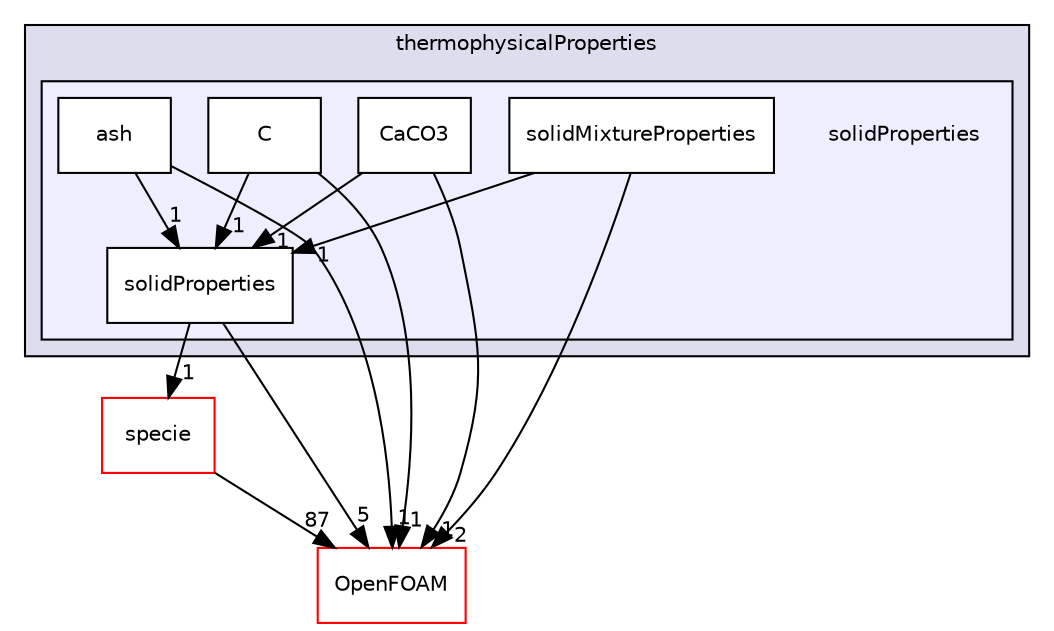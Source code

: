 digraph "src/thermophysicalModels/thermophysicalProperties/solidProperties" {
  bgcolor=transparent;
  compound=true
  node [ fontsize="10", fontname="Helvetica"];
  edge [ labelfontsize="10", labelfontname="Helvetica"];
  subgraph clusterdir_e18d608ec106eacfb005ee36ef0e1b8f {
    graph [ bgcolor="#ddddee", pencolor="black", label="thermophysicalProperties" fontname="Helvetica", fontsize="10", URL="dir_e18d608ec106eacfb005ee36ef0e1b8f.html"]
  subgraph clusterdir_b39a6ac4ad09479516bcf855a2b2036e {
    graph [ bgcolor="#eeeeff", pencolor="black", label="" URL="dir_b39a6ac4ad09479516bcf855a2b2036e.html"];
    dir_b39a6ac4ad09479516bcf855a2b2036e [shape=plaintext label="solidProperties"];
    dir_51dc991ccb25e08fe7077b4618fd67e0 [shape=box label="ash" color="black" fillcolor="white" style="filled" URL="dir_51dc991ccb25e08fe7077b4618fd67e0.html"];
    dir_f3920159ff2d74a2a5bf7842e009bbe5 [shape=box label="C" color="black" fillcolor="white" style="filled" URL="dir_f3920159ff2d74a2a5bf7842e009bbe5.html"];
    dir_5fca7559a81a7f8cd686511fae3e8f4c [shape=box label="CaCO3" color="black" fillcolor="white" style="filled" URL="dir_5fca7559a81a7f8cd686511fae3e8f4c.html"];
    dir_b7dc7db4968ce03347d6651de5e04830 [shape=box label="solidMixtureProperties" color="black" fillcolor="white" style="filled" URL="dir_b7dc7db4968ce03347d6651de5e04830.html"];
    dir_123a0f3ad548465e449e7e17d0987d4b [shape=box label="solidProperties" color="black" fillcolor="white" style="filled" URL="dir_123a0f3ad548465e449e7e17d0987d4b.html"];
  }
  }
  dir_5c4bf53b114f4c9237cd4ef0431fc9bd [shape=box label="specie" color="red" URL="dir_5c4bf53b114f4c9237cd4ef0431fc9bd.html"];
  dir_c5473ff19b20e6ec4dfe5c310b3778a8 [shape=box label="OpenFOAM" color="red" URL="dir_c5473ff19b20e6ec4dfe5c310b3778a8.html"];
  dir_5c4bf53b114f4c9237cd4ef0431fc9bd->dir_c5473ff19b20e6ec4dfe5c310b3778a8 [headlabel="87", labeldistance=1.5 headhref="dir_001228_002151.html"];
  dir_5fca7559a81a7f8cd686511fae3e8f4c->dir_c5473ff19b20e6ec4dfe5c310b3778a8 [headlabel="1", labeldistance=1.5 headhref="dir_003921_002151.html"];
  dir_5fca7559a81a7f8cd686511fae3e8f4c->dir_123a0f3ad548465e449e7e17d0987d4b [headlabel="1", labeldistance=1.5 headhref="dir_003921_003923.html"];
  dir_51dc991ccb25e08fe7077b4618fd67e0->dir_c5473ff19b20e6ec4dfe5c310b3778a8 [headlabel="1", labeldistance=1.5 headhref="dir_003919_002151.html"];
  dir_51dc991ccb25e08fe7077b4618fd67e0->dir_123a0f3ad548465e449e7e17d0987d4b [headlabel="1", labeldistance=1.5 headhref="dir_003919_003923.html"];
  dir_b7dc7db4968ce03347d6651de5e04830->dir_c5473ff19b20e6ec4dfe5c310b3778a8 [headlabel="2", labeldistance=1.5 headhref="dir_003922_002151.html"];
  dir_b7dc7db4968ce03347d6651de5e04830->dir_123a0f3ad548465e449e7e17d0987d4b [headlabel="1", labeldistance=1.5 headhref="dir_003922_003923.html"];
  dir_123a0f3ad548465e449e7e17d0987d4b->dir_5c4bf53b114f4c9237cd4ef0431fc9bd [headlabel="1", labeldistance=1.5 headhref="dir_003923_001228.html"];
  dir_123a0f3ad548465e449e7e17d0987d4b->dir_c5473ff19b20e6ec4dfe5c310b3778a8 [headlabel="5", labeldistance=1.5 headhref="dir_003923_002151.html"];
  dir_f3920159ff2d74a2a5bf7842e009bbe5->dir_c5473ff19b20e6ec4dfe5c310b3778a8 [headlabel="1", labeldistance=1.5 headhref="dir_003920_002151.html"];
  dir_f3920159ff2d74a2a5bf7842e009bbe5->dir_123a0f3ad548465e449e7e17d0987d4b [headlabel="1", labeldistance=1.5 headhref="dir_003920_003923.html"];
}
